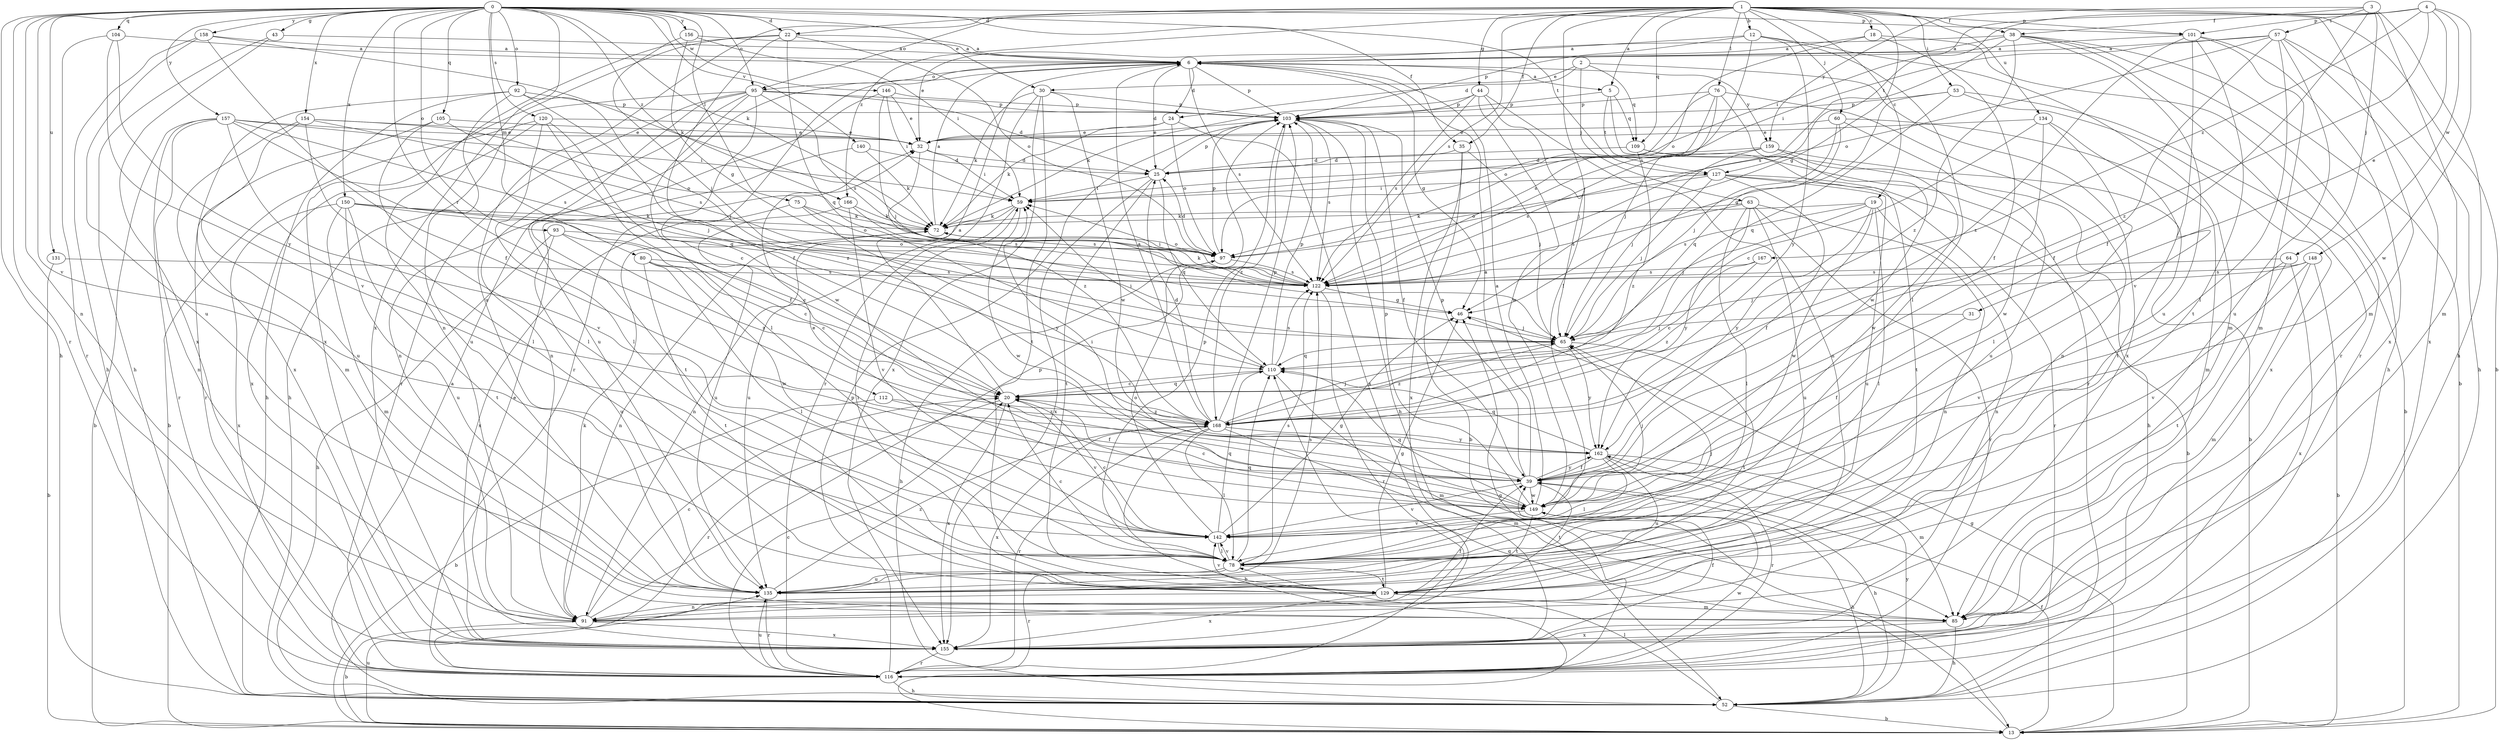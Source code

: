 strict digraph  {
0;
1;
2;
3;
4;
5;
6;
12;
13;
18;
19;
20;
22;
24;
25;
30;
31;
32;
35;
38;
39;
43;
44;
46;
52;
53;
57;
59;
60;
63;
64;
65;
72;
75;
76;
78;
80;
85;
91;
92;
93;
95;
97;
101;
103;
104;
105;
109;
110;
112;
116;
120;
122;
127;
129;
131;
134;
135;
140;
142;
146;
148;
149;
150;
154;
155;
156;
157;
158;
159;
162;
166;
167;
168;
0 -> 22  [label=d];
0 -> 30  [label=e];
0 -> 35  [label=f];
0 -> 43  [label=g];
0 -> 52  [label=h];
0 -> 72  [label=k];
0 -> 75  [label=l];
0 -> 80  [label=m];
0 -> 91  [label=n];
0 -> 92  [label=o];
0 -> 93  [label=o];
0 -> 95  [label=o];
0 -> 101  [label=p];
0 -> 104  [label=q];
0 -> 105  [label=q];
0 -> 112  [label=r];
0 -> 116  [label=r];
0 -> 120  [label=s];
0 -> 127  [label=t];
0 -> 131  [label=u];
0 -> 140  [label=v];
0 -> 142  [label=v];
0 -> 146  [label=w];
0 -> 150  [label=x];
0 -> 154  [label=x];
0 -> 155  [label=x];
0 -> 156  [label=y];
0 -> 157  [label=y];
0 -> 158  [label=y];
0 -> 166  [label=z];
1 -> 5  [label=a];
1 -> 12  [label=b];
1 -> 13  [label=b];
1 -> 18  [label=c];
1 -> 19  [label=c];
1 -> 22  [label=d];
1 -> 35  [label=f];
1 -> 38  [label=f];
1 -> 44  [label=g];
1 -> 46  [label=g];
1 -> 53  [label=i];
1 -> 60  [label=j];
1 -> 76  [label=l];
1 -> 78  [label=l];
1 -> 85  [label=m];
1 -> 95  [label=o];
1 -> 101  [label=p];
1 -> 109  [label=q];
1 -> 122  [label=s];
1 -> 134  [label=u];
1 -> 135  [label=u];
1 -> 166  [label=z];
2 -> 24  [label=d];
2 -> 30  [label=e];
2 -> 63  [label=j];
2 -> 109  [label=q];
2 -> 155  [label=x];
3 -> 38  [label=f];
3 -> 39  [label=f];
3 -> 52  [label=h];
3 -> 57  [label=i];
3 -> 64  [label=j];
3 -> 85  [label=m];
3 -> 159  [label=y];
4 -> 31  [label=e];
4 -> 59  [label=i];
4 -> 101  [label=p];
4 -> 127  [label=t];
4 -> 148  [label=w];
4 -> 149  [label=w];
4 -> 167  [label=z];
4 -> 168  [label=z];
5 -> 103  [label=p];
5 -> 109  [label=q];
5 -> 116  [label=r];
5 -> 127  [label=t];
6 -> 5  [label=a];
6 -> 24  [label=d];
6 -> 25  [label=d];
6 -> 46  [label=g];
6 -> 95  [label=o];
6 -> 103  [label=p];
6 -> 116  [label=r];
6 -> 122  [label=s];
6 -> 159  [label=y];
12 -> 6  [label=a];
12 -> 78  [label=l];
12 -> 85  [label=m];
12 -> 103  [label=p];
12 -> 122  [label=s];
12 -> 162  [label=y];
13 -> 39  [label=f];
13 -> 46  [label=g];
13 -> 110  [label=q];
13 -> 135  [label=u];
18 -> 6  [label=a];
18 -> 39  [label=f];
18 -> 97  [label=o];
18 -> 116  [label=r];
19 -> 65  [label=j];
19 -> 72  [label=k];
19 -> 78  [label=l];
19 -> 91  [label=n];
19 -> 122  [label=s];
19 -> 149  [label=w];
19 -> 162  [label=y];
20 -> 6  [label=a];
20 -> 110  [label=q];
20 -> 116  [label=r];
20 -> 142  [label=v];
20 -> 155  [label=x];
20 -> 168  [label=z];
22 -> 6  [label=a];
22 -> 39  [label=f];
22 -> 91  [label=n];
22 -> 97  [label=o];
22 -> 110  [label=q];
22 -> 155  [label=x];
24 -> 32  [label=e];
24 -> 72  [label=k];
24 -> 97  [label=o];
24 -> 155  [label=x];
25 -> 59  [label=i];
25 -> 103  [label=p];
25 -> 110  [label=q];
25 -> 129  [label=t];
25 -> 155  [label=x];
30 -> 72  [label=k];
30 -> 103  [label=p];
30 -> 116  [label=r];
30 -> 129  [label=t];
30 -> 149  [label=w];
30 -> 155  [label=x];
31 -> 39  [label=f];
31 -> 65  [label=j];
32 -> 25  [label=d];
32 -> 59  [label=i];
32 -> 168  [label=z];
35 -> 13  [label=b];
35 -> 25  [label=d];
35 -> 65  [label=j];
35 -> 155  [label=x];
38 -> 6  [label=a];
38 -> 13  [label=b];
38 -> 32  [label=e];
38 -> 52  [label=h];
38 -> 116  [label=r];
38 -> 122  [label=s];
38 -> 135  [label=u];
38 -> 168  [label=z];
39 -> 6  [label=a];
39 -> 52  [label=h];
39 -> 59  [label=i];
39 -> 103  [label=p];
39 -> 129  [label=t];
39 -> 142  [label=v];
39 -> 149  [label=w];
39 -> 162  [label=y];
43 -> 6  [label=a];
43 -> 52  [label=h];
43 -> 155  [label=x];
44 -> 65  [label=j];
44 -> 72  [label=k];
44 -> 91  [label=n];
44 -> 103  [label=p];
44 -> 122  [label=s];
44 -> 149  [label=w];
46 -> 65  [label=j];
52 -> 6  [label=a];
52 -> 13  [label=b];
52 -> 78  [label=l];
52 -> 162  [label=y];
53 -> 13  [label=b];
53 -> 46  [label=g];
53 -> 103  [label=p];
53 -> 110  [label=q];
53 -> 155  [label=x];
57 -> 6  [label=a];
57 -> 39  [label=f];
57 -> 52  [label=h];
57 -> 59  [label=i];
57 -> 78  [label=l];
57 -> 97  [label=o];
57 -> 135  [label=u];
57 -> 155  [label=x];
59 -> 72  [label=k];
59 -> 91  [label=n];
59 -> 135  [label=u];
59 -> 149  [label=w];
60 -> 32  [label=e];
60 -> 65  [label=j];
60 -> 85  [label=m];
60 -> 110  [label=q];
60 -> 135  [label=u];
63 -> 72  [label=k];
63 -> 78  [label=l];
63 -> 91  [label=n];
63 -> 116  [label=r];
63 -> 122  [label=s];
63 -> 135  [label=u];
63 -> 162  [label=y];
64 -> 122  [label=s];
64 -> 129  [label=t];
64 -> 142  [label=v];
64 -> 155  [label=x];
65 -> 110  [label=q];
65 -> 129  [label=t];
65 -> 162  [label=y];
65 -> 168  [label=z];
72 -> 6  [label=a];
72 -> 91  [label=n];
72 -> 97  [label=o];
75 -> 72  [label=k];
75 -> 122  [label=s];
75 -> 155  [label=x];
75 -> 162  [label=y];
76 -> 65  [label=j];
76 -> 91  [label=n];
76 -> 97  [label=o];
76 -> 103  [label=p];
76 -> 122  [label=s];
76 -> 149  [label=w];
78 -> 20  [label=c];
78 -> 65  [label=j];
78 -> 103  [label=p];
78 -> 110  [label=q];
78 -> 116  [label=r];
78 -> 122  [label=s];
78 -> 129  [label=t];
78 -> 135  [label=u];
78 -> 142  [label=v];
80 -> 20  [label=c];
80 -> 78  [label=l];
80 -> 122  [label=s];
80 -> 129  [label=t];
80 -> 149  [label=w];
85 -> 52  [label=h];
85 -> 155  [label=x];
91 -> 13  [label=b];
91 -> 20  [label=c];
91 -> 39  [label=f];
91 -> 72  [label=k];
91 -> 103  [label=p];
91 -> 155  [label=x];
92 -> 52  [label=h];
92 -> 65  [label=j];
92 -> 103  [label=p];
92 -> 135  [label=u];
92 -> 155  [label=x];
92 -> 168  [label=z];
93 -> 20  [label=c];
93 -> 52  [label=h];
93 -> 97  [label=o];
93 -> 135  [label=u];
93 -> 168  [label=z];
95 -> 25  [label=d];
95 -> 52  [label=h];
95 -> 78  [label=l];
95 -> 91  [label=n];
95 -> 103  [label=p];
95 -> 116  [label=r];
95 -> 122  [label=s];
95 -> 135  [label=u];
95 -> 149  [label=w];
97 -> 25  [label=d];
97 -> 52  [label=h];
97 -> 103  [label=p];
97 -> 122  [label=s];
101 -> 6  [label=a];
101 -> 85  [label=m];
101 -> 129  [label=t];
101 -> 142  [label=v];
101 -> 155  [label=x];
101 -> 168  [label=z];
103 -> 32  [label=e];
103 -> 39  [label=f];
103 -> 52  [label=h];
103 -> 122  [label=s];
103 -> 168  [label=z];
104 -> 6  [label=a];
104 -> 116  [label=r];
104 -> 142  [label=v];
104 -> 162  [label=y];
105 -> 32  [label=e];
105 -> 65  [label=j];
105 -> 78  [label=l];
105 -> 116  [label=r];
109 -> 25  [label=d];
109 -> 52  [label=h];
109 -> 129  [label=t];
109 -> 168  [label=z];
110 -> 20  [label=c];
110 -> 59  [label=i];
110 -> 85  [label=m];
110 -> 103  [label=p];
110 -> 122  [label=s];
112 -> 13  [label=b];
112 -> 39  [label=f];
112 -> 168  [label=z];
116 -> 20  [label=c];
116 -> 46  [label=g];
116 -> 52  [label=h];
116 -> 103  [label=p];
116 -> 135  [label=u];
116 -> 149  [label=w];
120 -> 13  [label=b];
120 -> 20  [label=c];
120 -> 32  [label=e];
120 -> 39  [label=f];
120 -> 78  [label=l];
120 -> 155  [label=x];
122 -> 46  [label=g];
122 -> 59  [label=i];
122 -> 72  [label=k];
122 -> 116  [label=r];
127 -> 13  [label=b];
127 -> 39  [label=f];
127 -> 59  [label=i];
127 -> 65  [label=j];
127 -> 97  [label=o];
127 -> 116  [label=r];
127 -> 135  [label=u];
129 -> 46  [label=g];
129 -> 59  [label=i];
129 -> 85  [label=m];
129 -> 91  [label=n];
129 -> 142  [label=v];
129 -> 155  [label=x];
131 -> 13  [label=b];
131 -> 122  [label=s];
134 -> 20  [label=c];
134 -> 32  [label=e];
134 -> 78  [label=l];
134 -> 129  [label=t];
134 -> 149  [label=w];
135 -> 116  [label=r];
135 -> 122  [label=s];
135 -> 168  [label=z];
140 -> 25  [label=d];
140 -> 72  [label=k];
140 -> 129  [label=t];
142 -> 20  [label=c];
142 -> 46  [label=g];
142 -> 78  [label=l];
142 -> 97  [label=o];
142 -> 110  [label=q];
146 -> 32  [label=e];
146 -> 59  [label=i];
146 -> 65  [label=j];
146 -> 91  [label=n];
146 -> 103  [label=p];
148 -> 13  [label=b];
148 -> 65  [label=j];
148 -> 85  [label=m];
148 -> 122  [label=s];
148 -> 142  [label=v];
149 -> 6  [label=a];
149 -> 20  [label=c];
149 -> 32  [label=e];
149 -> 52  [label=h];
149 -> 65  [label=j];
149 -> 103  [label=p];
149 -> 110  [label=q];
149 -> 129  [label=t];
149 -> 142  [label=v];
150 -> 20  [label=c];
150 -> 72  [label=k];
150 -> 85  [label=m];
150 -> 97  [label=o];
150 -> 129  [label=t];
150 -> 135  [label=u];
150 -> 155  [label=x];
154 -> 32  [label=e];
154 -> 78  [label=l];
154 -> 85  [label=m];
154 -> 97  [label=o];
154 -> 122  [label=s];
154 -> 135  [label=u];
155 -> 32  [label=e];
155 -> 39  [label=f];
155 -> 116  [label=r];
156 -> 6  [label=a];
156 -> 46  [label=g];
156 -> 59  [label=i];
156 -> 65  [label=j];
157 -> 13  [label=b];
157 -> 32  [label=e];
157 -> 59  [label=i];
157 -> 91  [label=n];
157 -> 110  [label=q];
157 -> 116  [label=r];
157 -> 122  [label=s];
157 -> 142  [label=v];
158 -> 6  [label=a];
158 -> 39  [label=f];
158 -> 52  [label=h];
158 -> 72  [label=k];
158 -> 135  [label=u];
159 -> 13  [label=b];
159 -> 25  [label=d];
159 -> 65  [label=j];
159 -> 122  [label=s];
159 -> 149  [label=w];
162 -> 39  [label=f];
162 -> 78  [label=l];
162 -> 85  [label=m];
162 -> 110  [label=q];
162 -> 116  [label=r];
162 -> 135  [label=u];
166 -> 72  [label=k];
166 -> 122  [label=s];
166 -> 135  [label=u];
166 -> 142  [label=v];
167 -> 20  [label=c];
167 -> 122  [label=s];
167 -> 168  [label=z];
168 -> 6  [label=a];
168 -> 13  [label=b];
168 -> 25  [label=d];
168 -> 65  [label=j];
168 -> 78  [label=l];
168 -> 85  [label=m];
168 -> 103  [label=p];
168 -> 116  [label=r];
168 -> 155  [label=x];
168 -> 162  [label=y];
}
